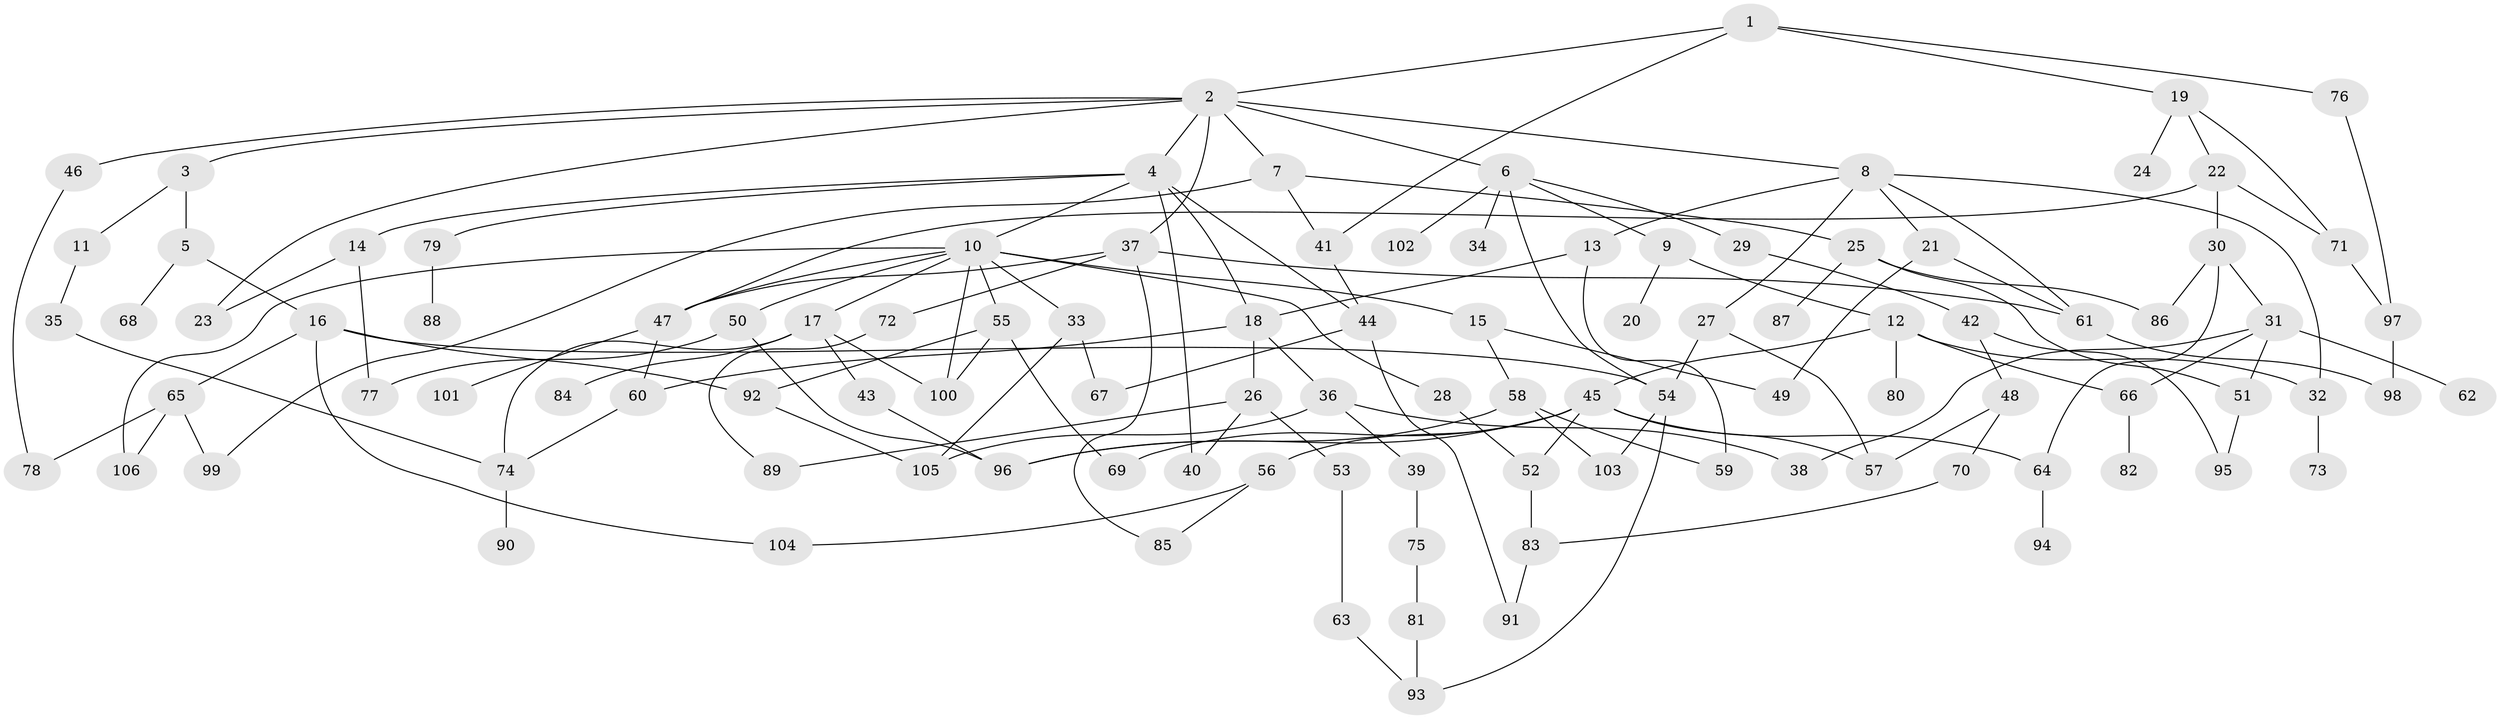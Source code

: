 // coarse degree distribution, {6: 0.0684931506849315, 9: 0.0273972602739726, 3: 0.1917808219178082, 10: 0.0136986301369863, 2: 0.3287671232876712, 5: 0.0958904109589041, 7: 0.0136986301369863, 1: 0.136986301369863, 4: 0.0958904109589041, 8: 0.0273972602739726}
// Generated by graph-tools (version 1.1) at 2025/51/02/27/25 19:51:40]
// undirected, 106 vertices, 156 edges
graph export_dot {
graph [start="1"]
  node [color=gray90,style=filled];
  1;
  2;
  3;
  4;
  5;
  6;
  7;
  8;
  9;
  10;
  11;
  12;
  13;
  14;
  15;
  16;
  17;
  18;
  19;
  20;
  21;
  22;
  23;
  24;
  25;
  26;
  27;
  28;
  29;
  30;
  31;
  32;
  33;
  34;
  35;
  36;
  37;
  38;
  39;
  40;
  41;
  42;
  43;
  44;
  45;
  46;
  47;
  48;
  49;
  50;
  51;
  52;
  53;
  54;
  55;
  56;
  57;
  58;
  59;
  60;
  61;
  62;
  63;
  64;
  65;
  66;
  67;
  68;
  69;
  70;
  71;
  72;
  73;
  74;
  75;
  76;
  77;
  78;
  79;
  80;
  81;
  82;
  83;
  84;
  85;
  86;
  87;
  88;
  89;
  90;
  91;
  92;
  93;
  94;
  95;
  96;
  97;
  98;
  99;
  100;
  101;
  102;
  103;
  104;
  105;
  106;
  1 -- 2;
  1 -- 19;
  1 -- 41;
  1 -- 76;
  2 -- 3;
  2 -- 4;
  2 -- 6;
  2 -- 7;
  2 -- 8;
  2 -- 37;
  2 -- 46;
  2 -- 23;
  3 -- 5;
  3 -- 11;
  4 -- 10;
  4 -- 14;
  4 -- 44;
  4 -- 79;
  4 -- 18;
  4 -- 40;
  5 -- 16;
  5 -- 68;
  6 -- 9;
  6 -- 29;
  6 -- 34;
  6 -- 102;
  6 -- 54;
  7 -- 25;
  7 -- 41;
  7 -- 99;
  8 -- 13;
  8 -- 21;
  8 -- 27;
  8 -- 61;
  8 -- 32;
  9 -- 12;
  9 -- 20;
  10 -- 15;
  10 -- 17;
  10 -- 28;
  10 -- 33;
  10 -- 47;
  10 -- 50;
  10 -- 55;
  10 -- 106;
  10 -- 100;
  11 -- 35;
  12 -- 32;
  12 -- 45;
  12 -- 80;
  12 -- 66;
  13 -- 18;
  13 -- 59;
  14 -- 23;
  14 -- 77;
  15 -- 58;
  15 -- 49;
  16 -- 54;
  16 -- 65;
  16 -- 92;
  16 -- 104;
  17 -- 43;
  17 -- 84;
  17 -- 100;
  17 -- 74;
  18 -- 26;
  18 -- 36;
  18 -- 60;
  19 -- 22;
  19 -- 24;
  19 -- 71;
  21 -- 49;
  21 -- 61;
  22 -- 30;
  22 -- 47;
  22 -- 71;
  25 -- 86;
  25 -- 87;
  25 -- 51;
  26 -- 40;
  26 -- 53;
  26 -- 89;
  27 -- 57;
  27 -- 54;
  28 -- 52;
  29 -- 42;
  30 -- 31;
  30 -- 86;
  30 -- 64;
  31 -- 38;
  31 -- 51;
  31 -- 62;
  31 -- 66;
  32 -- 73;
  33 -- 67;
  33 -- 105;
  35 -- 74;
  36 -- 39;
  36 -- 105;
  36 -- 38;
  37 -- 72;
  37 -- 85;
  37 -- 47;
  37 -- 61;
  39 -- 75;
  41 -- 44;
  42 -- 48;
  42 -- 95;
  43 -- 96;
  44 -- 91;
  44 -- 67;
  45 -- 52;
  45 -- 56;
  45 -- 57;
  45 -- 64;
  45 -- 69;
  45 -- 96;
  46 -- 78;
  47 -- 101;
  47 -- 60;
  48 -- 70;
  48 -- 57;
  50 -- 96;
  50 -- 77;
  51 -- 95;
  52 -- 83;
  53 -- 63;
  54 -- 103;
  54 -- 93;
  55 -- 69;
  55 -- 92;
  55 -- 100;
  56 -- 85;
  56 -- 104;
  58 -- 59;
  58 -- 103;
  58 -- 96;
  60 -- 74;
  61 -- 98;
  63 -- 93;
  64 -- 94;
  65 -- 78;
  65 -- 99;
  65 -- 106;
  66 -- 82;
  70 -- 83;
  71 -- 97;
  72 -- 89;
  74 -- 90;
  75 -- 81;
  76 -- 97;
  79 -- 88;
  81 -- 93;
  83 -- 91;
  92 -- 105;
  97 -- 98;
}
